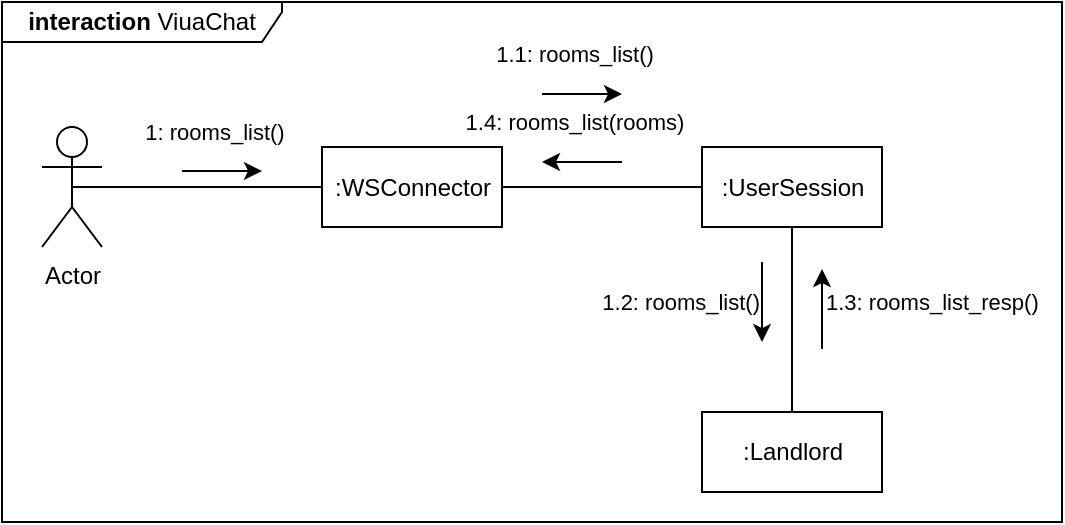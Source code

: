 <mxfile version="10.7.3" type="device"><diagram id="Wkhli7mdMvM-1nhsCTk6" name="Strona-1"><mxGraphModel dx="824" dy="506" grid="1" gridSize="10" guides="1" tooltips="1" connect="1" arrows="1" fold="1" page="1" pageScale="1" pageWidth="1169" pageHeight="827" math="0" shadow="0"><root><mxCell id="0"/><mxCell id="1" parent="0"/><mxCell id="NSKZPMw4K6X-s1GLjn5d-2" value="&lt;b&gt;interaction &lt;/b&gt;ViuaChat" style="shape=umlFrame;whiteSpace=wrap;html=1;width=140;height=20;" parent="1" vertex="1"><mxGeometry x="60" y="280" width="530" height="260" as="geometry"/></mxCell><mxCell id="NSKZPMw4K6X-s1GLjn5d-4" value="Actor" style="shape=umlActor;verticalLabelPosition=bottom;labelBackgroundColor=#ffffff;verticalAlign=top;html=1;" parent="1" vertex="1"><mxGeometry x="80" y="342.5" width="30" height="60" as="geometry"/></mxCell><mxCell id="NSKZPMw4K6X-s1GLjn5d-6" value=":WSConnector" style="html=1;" parent="1" vertex="1"><mxGeometry x="220" y="352.5" width="90" height="40" as="geometry"/></mxCell><mxCell id="NSKZPMw4K6X-s1GLjn5d-9" value=":Landlord" style="html=1;" parent="1" vertex="1"><mxGeometry x="410" y="485" width="90" height="40" as="geometry"/></mxCell><mxCell id="NSKZPMw4K6X-s1GLjn5d-12" value="" style="endArrow=none;html=1;exitX=0.5;exitY=0.5;exitDx=0;exitDy=0;exitPerimeter=0;" parent="1" source="NSKZPMw4K6X-s1GLjn5d-4" target="NSKZPMw4K6X-s1GLjn5d-6" edge="1"><mxGeometry relative="1" as="geometry"><mxPoint x="260" y="512.5" as="sourcePoint"/><mxPoint x="420" y="512.5" as="targetPoint"/></mxGeometry></mxCell><mxCell id="NSKZPMw4K6X-s1GLjn5d-13" value="" style="resizable=0;html=1;align=left;verticalAlign=bottom;labelBackgroundColor=#ffffff;fontSize=10;" parent="NSKZPMw4K6X-s1GLjn5d-12" connectable="0" vertex="1"><mxGeometry x="-1" relative="1" as="geometry"/></mxCell><mxCell id="NSKZPMw4K6X-s1GLjn5d-14" value="" style="resizable=0;html=1;align=right;verticalAlign=bottom;labelBackgroundColor=#ffffff;fontSize=10;" parent="NSKZPMw4K6X-s1GLjn5d-12" connectable="0" vertex="1"><mxGeometry x="1" relative="1" as="geometry"/></mxCell><mxCell id="NSKZPMw4K6X-s1GLjn5d-23" value="" style="endArrow=none;html=1;" parent="1" source="NSKZPMw4K6X-s1GLjn5d-6" target="NSKZPMw4K6X-s1GLjn5d-7" edge="1"><mxGeometry width="50" height="50" relative="1" as="geometry"><mxPoint x="504.5" y="622.5" as="sourcePoint"/><mxPoint x="554.5" y="572.5" as="targetPoint"/></mxGeometry></mxCell><mxCell id="NSKZPMw4K6X-s1GLjn5d-25" value="" style="endArrow=none;html=1;" parent="1" source="NSKZPMw4K6X-s1GLjn5d-7" target="NSKZPMw4K6X-s1GLjn5d-9" edge="1"><mxGeometry width="50" height="50" relative="1" as="geometry"><mxPoint x="624" y="602.5" as="sourcePoint"/><mxPoint x="674" y="552.5" as="targetPoint"/></mxGeometry></mxCell><mxCell id="NSKZPMw4K6X-s1GLjn5d-42" value="1: rooms_list()" style="endArrow=classic;html=1;align=center;" parent="1" edge="1"><mxGeometry x="-0.2" y="20" width="50" height="50" relative="1" as="geometry"><mxPoint x="150" y="364.5" as="sourcePoint"/><mxPoint x="190" y="364.5" as="targetPoint"/><mxPoint as="offset"/></mxGeometry></mxCell><mxCell id="NSKZPMw4K6X-s1GLjn5d-7" value=":UserSession" style="html=1;" parent="1" vertex="1"><mxGeometry x="410" y="352.5" width="90" height="40" as="geometry"/></mxCell><mxCell id="W6vaAeojfVSJkz0OHhN_-1" value="1.1: rooms_list()" style="endArrow=classic;html=1;align=center;" parent="1" edge="1"><mxGeometry x="-0.2" y="20" width="50" height="50" relative="1" as="geometry"><mxPoint x="330" y="326" as="sourcePoint"/><mxPoint x="370" y="326" as="targetPoint"/><mxPoint as="offset"/></mxGeometry></mxCell><mxCell id="W6vaAeojfVSJkz0OHhN_-2" value="1.4: rooms_list(rooms)" style="endArrow=none;html=1;align=center;endFill=0;startArrow=classic;startFill=1;" parent="1" edge="1"><mxGeometry x="-0.2" y="20" width="50" height="50" relative="1" as="geometry"><mxPoint x="330" y="360" as="sourcePoint"/><mxPoint x="370" y="360" as="targetPoint"/><mxPoint as="offset"/></mxGeometry></mxCell><mxCell id="W6vaAeojfVSJkz0OHhN_-3" value="1.2: rooms_list()" style="endArrow=classic;html=1;align=right;" parent="1" edge="1"><mxGeometry width="50" height="50" relative="1" as="geometry"><mxPoint x="440" y="410" as="sourcePoint"/><mxPoint x="440" y="450" as="targetPoint"/><mxPoint as="offset"/></mxGeometry></mxCell><mxCell id="W6vaAeojfVSJkz0OHhN_-4" value="1.3: rooms_list_resp()" style="endArrow=none;html=1;align=left;endFill=0;startArrow=classic;startFill=1;" parent="1" edge="1"><mxGeometry x="-0.175" width="50" height="50" relative="1" as="geometry"><mxPoint x="470" y="413.5" as="sourcePoint"/><mxPoint x="470" y="453.5" as="targetPoint"/><mxPoint as="offset"/></mxGeometry></mxCell></root></mxGraphModel></diagram><diagram name="Copy of Copy of Strona-1" id="J42woXN-e-28mpWrvy9F"><mxGraphModel dx="824" dy="506" grid="1" gridSize="10" guides="1" tooltips="1" connect="1" arrows="1" fold="1" page="1" pageScale="1" pageWidth="1169" pageHeight="827" math="0" shadow="0"><root><mxCell id="nwUe4cKhlmXpI-poatdo-0"/><mxCell id="nwUe4cKhlmXpI-poatdo-1" parent="nwUe4cKhlmXpI-poatdo-0"/><mxCell id="nwUe4cKhlmXpI-poatdo-2" value="&lt;b&gt;interaction &lt;/b&gt;ViuaChat" style="shape=umlFrame;whiteSpace=wrap;html=1;width=140;height=20;" parent="nwUe4cKhlmXpI-poatdo-1" vertex="1"><mxGeometry x="40" y="190" width="620" height="370" as="geometry"/></mxCell><mxCell id="nwUe4cKhlmXpI-poatdo-3" value="Actor" style="shape=umlActor;verticalLabelPosition=bottom;labelBackgroundColor=#ffffff;verticalAlign=top;html=1;" parent="nwUe4cKhlmXpI-poatdo-1" vertex="1"><mxGeometry x="65" y="342.5" width="30" height="60" as="geometry"/></mxCell><mxCell id="nwUe4cKhlmXpI-poatdo-4" value=":WSConnector" style="html=1;" parent="nwUe4cKhlmXpI-poatdo-1" vertex="1"><mxGeometry x="190" y="352.5" width="90" height="40" as="geometry"/></mxCell><mxCell id="nwUe4cKhlmXpI-poatdo-6" value=":Room" style="html=1;" parent="nwUe4cKhlmXpI-poatdo-1" vertex="1"><mxGeometry x="440" y="220" width="90" height="40" as="geometry"/></mxCell><mxCell id="nwUe4cKhlmXpI-poatdo-7" value=":Landlord" style="html=1;" parent="nwUe4cKhlmXpI-poatdo-1" vertex="1"><mxGeometry x="440" y="485" width="90" height="40" as="geometry"/></mxCell><mxCell id="nwUe4cKhlmXpI-poatdo-8" value="" style="endArrow=none;html=1;exitX=0.5;exitY=0.5;exitDx=0;exitDy=0;exitPerimeter=0;" parent="nwUe4cKhlmXpI-poatdo-1" source="nwUe4cKhlmXpI-poatdo-3" target="nwUe4cKhlmXpI-poatdo-4" edge="1"><mxGeometry relative="1" as="geometry"><mxPoint x="260" y="512.5" as="sourcePoint"/><mxPoint x="420" y="512.5" as="targetPoint"/></mxGeometry></mxCell><mxCell id="nwUe4cKhlmXpI-poatdo-9" value="" style="resizable=0;html=1;align=left;verticalAlign=bottom;labelBackgroundColor=#ffffff;fontSize=10;" parent="nwUe4cKhlmXpI-poatdo-8" connectable="0" vertex="1"><mxGeometry x="-1" relative="1" as="geometry"/></mxCell><mxCell id="nwUe4cKhlmXpI-poatdo-10" value="" style="resizable=0;html=1;align=right;verticalAlign=bottom;labelBackgroundColor=#ffffff;fontSize=10;" parent="nwUe4cKhlmXpI-poatdo-8" connectable="0" vertex="1"><mxGeometry x="1" relative="1" as="geometry"/></mxCell><mxCell id="nwUe4cKhlmXpI-poatdo-11" value="" style="endArrow=none;html=1;" parent="nwUe4cKhlmXpI-poatdo-1" source="nwUe4cKhlmXpI-poatdo-4" target="nwUe4cKhlmXpI-poatdo-15" edge="1"><mxGeometry width="50" height="50" relative="1" as="geometry"><mxPoint x="504.5" y="622.5" as="sourcePoint"/><mxPoint x="554.5" y="572.5" as="targetPoint"/></mxGeometry></mxCell><mxCell id="nwUe4cKhlmXpI-poatdo-12" value="" style="endArrow=none;html=1;" parent="nwUe4cKhlmXpI-poatdo-1" source="nwUe4cKhlmXpI-poatdo-15" target="nwUe4cKhlmXpI-poatdo-6" edge="1"><mxGeometry width="50" height="50" relative="1" as="geometry"><mxPoint x="534" y="642.5" as="sourcePoint"/><mxPoint x="584" y="592.5" as="targetPoint"/></mxGeometry></mxCell><mxCell id="nwUe4cKhlmXpI-poatdo-13" value="" style="endArrow=none;html=1;" parent="nwUe4cKhlmXpI-poatdo-1" source="nwUe4cKhlmXpI-poatdo-15" target="nwUe4cKhlmXpI-poatdo-7" edge="1"><mxGeometry width="50" height="50" relative="1" as="geometry"><mxPoint x="624" y="602.5" as="sourcePoint"/><mxPoint x="674" y="552.5" as="targetPoint"/></mxGeometry></mxCell><mxCell id="nwUe4cKhlmXpI-poatdo-14" value="1. room_bind()" style="endArrow=classic;html=1;align=center;" parent="nwUe4cKhlmXpI-poatdo-1" edge="1"><mxGeometry x="-0.2" y="20" width="50" height="50" relative="1" as="geometry"><mxPoint x="120" y="360" as="sourcePoint"/><mxPoint x="160" y="360" as="targetPoint"/><mxPoint as="offset"/></mxGeometry></mxCell><mxCell id="nwUe4cKhlmXpI-poatdo-15" value=":UserSession" style="html=1;" parent="nwUe4cKhlmXpI-poatdo-1" vertex="1"><mxGeometry x="440" y="352.5" width="90" height="40" as="geometry"/></mxCell><mxCell id="nwUe4cKhlmXpI-poatdo-18" value="" style="endArrow=classic;html=1;align=center;endFill=1;startArrow=none;startFill=0;" parent="nwUe4cKhlmXpI-poatdo-1" edge="1"><mxGeometry y="20" width="50" height="50" relative="1" as="geometry"><mxPoint x="340" y="360" as="sourcePoint"/><mxPoint x="380" y="360" as="targetPoint"/><mxPoint as="offset"/></mxGeometry></mxCell><mxCell id="nwUe4cKhlmXpI-poatdo-19" value="" style="endArrow=classic;html=1;align=right;" parent="nwUe4cKhlmXpI-poatdo-1" edge="1"><mxGeometry x="-0.375" width="50" height="50" relative="1" as="geometry"><mxPoint x="478" y="422.5" as="sourcePoint"/><mxPoint x="478" y="454.5" as="targetPoint"/><mxPoint as="offset"/></mxGeometry></mxCell><mxCell id="nwUe4cKhlmXpI-poatdo-20" value="" style="endArrow=none;html=1;align=left;endFill=0;startArrow=classic;startFill=1;" parent="nwUe4cKhlmXpI-poatdo-1" edge="1"><mxGeometry x="-0.175" width="50" height="50" relative="1" as="geometry"><mxPoint x="492" y="421.5" as="sourcePoint"/><mxPoint x="492" y="456" as="targetPoint"/><mxPoint as="offset"/></mxGeometry></mxCell><mxCell id="nwUe4cKhlmXpI-poatdo-21" value="" style="endArrow=none;html=1;align=left;endFill=0;startArrow=classic;startFill=1;" parent="nwUe4cKhlmXpI-poatdo-1" edge="1"><mxGeometry x="-0.467" y="8" width="50" height="50" relative="1" as="geometry"><mxPoint x="492" y="291" as="sourcePoint"/><mxPoint x="492" y="321" as="targetPoint"/><mxPoint as="offset"/></mxGeometry></mxCell><mxCell id="nwUe4cKhlmXpI-poatdo-23" value="" style="endArrow=none;html=1;align=center;endFill=0;startArrow=classic;startFill=1;" parent="nwUe4cKhlmXpI-poatdo-1" edge="1"><mxGeometry y="-10" width="50" height="50" relative="1" as="geometry"><mxPoint x="340" y="382" as="sourcePoint"/><mxPoint x="380" y="382" as="targetPoint"/><mxPoint as="offset"/></mxGeometry></mxCell><mxCell id="nwUe4cKhlmXpI-poatdo-28" value="" style="endArrow=classic;html=1;align=right;endFill=1;startArrow=none;startFill=0;verticalAlign=middle;" parent="nwUe4cKhlmXpI-poatdo-1" edge="1"><mxGeometry x="-0.333" y="-8" width="50" height="50" relative="1" as="geometry"><mxPoint x="478" y="291" as="sourcePoint"/><mxPoint x="478" y="321" as="targetPoint"/><mxPoint as="offset"/></mxGeometry></mxCell><mxCell id="nwUe4cKhlmXpI-poatdo-30" value="&lt;span&gt;1.5: subscribe_resp(result)&lt;/span&gt;" style="text;html=1;strokeColor=none;fillColor=none;align=right;verticalAlign=middle;whiteSpace=wrap;rounded=0;fontSize=11;" parent="nwUe4cKhlmXpI-poatdo-1" vertex="1"><mxGeometry x="320" y="295.5" width="150" height="20" as="geometry"/></mxCell><mxCell id="nwUe4cKhlmXpI-poatdo-31" value="&lt;div style=&quot;text-align: left&quot;&gt;&lt;span&gt;1.4: subscribe(username)&lt;/span&gt;&lt;/div&gt;" style="text;html=1;strokeColor=none;fillColor=none;align=left;verticalAlign=middle;whiteSpace=wrap;rounded=0;fontSize=11;" parent="nwUe4cKhlmXpI-poatdo-1" vertex="1"><mxGeometry x="500" y="295.5" width="150" height="20" as="geometry"/></mxCell><mxCell id="nwUe4cKhlmXpI-poatdo-32" value="&lt;span&gt;1.6: room_bind_resp(result)&lt;/span&gt;&lt;br&gt;" style="text;html=1;strokeColor=none;fillColor=none;align=center;verticalAlign=middle;whiteSpace=wrap;rounded=0;fontSize=11;" parent="nwUe4cKhlmXpI-poatdo-1" vertex="1"><mxGeometry x="287.5" y="387.5" width="145" height="20" as="geometry"/></mxCell><mxCell id="nwUe4cKhlmXpI-poatdo-33" value="&lt;div style=&quot;text-align: center&quot;&gt;&lt;span&gt;1.1: room_bind()&lt;/span&gt;&lt;/div&gt;" style="text;html=1;strokeColor=none;fillColor=none;align=center;verticalAlign=middle;whiteSpace=wrap;rounded=0;fontSize=11;" parent="nwUe4cKhlmXpI-poatdo-1" vertex="1"><mxGeometry x="307.5" y="332" width="105" height="20" as="geometry"/></mxCell><mxCell id="nwUe4cKhlmXpI-poatdo-36" value="&lt;span&gt;1.2: get_room(name)&lt;/span&gt;&lt;br&gt;" style="text;html=1;strokeColor=none;fillColor=none;align=right;verticalAlign=middle;whiteSpace=wrap;rounded=0;fontSize=11;" parent="nwUe4cKhlmXpI-poatdo-1" vertex="1"><mxGeometry x="325" y="429" width="145" height="20" as="geometry"/></mxCell><mxCell id="nwUe4cKhlmXpI-poatdo-37" value="&lt;span&gt;1.6: room_bind_resp(result)&lt;/span&gt;&lt;br&gt;" style="text;html=1;strokeColor=none;fillColor=none;align=left;verticalAlign=middle;whiteSpace=wrap;rounded=0;fontSize=11;" parent="nwUe4cKhlmXpI-poatdo-1" vertex="1"><mxGeometry x="500" y="429" width="145" height="20" as="geometry"/></mxCell></root></mxGraphModel></diagram><diagram name="Copy of Strona-1" id="P1oiLZr-Lpcql2kH-8qo"><mxGraphModel dx="824" dy="506" grid="1" gridSize="10" guides="1" tooltips="1" connect="1" arrows="1" fold="1" page="1" pageScale="1" pageWidth="1169" pageHeight="827" math="0" shadow="0"><root><mxCell id="BWniGhqMWTYFghgrLDxT-0"/><mxCell id="BWniGhqMWTYFghgrLDxT-1" parent="BWniGhqMWTYFghgrLDxT-0"/><mxCell id="BWniGhqMWTYFghgrLDxT-2" value="&lt;b&gt;interaction &lt;/b&gt;ViuaChat" style="shape=umlFrame;whiteSpace=wrap;html=1;width=140;height=20;" parent="BWniGhqMWTYFghgrLDxT-1" vertex="1"><mxGeometry x="40" y="160" width="580" height="280" as="geometry"/></mxCell><mxCell id="BWniGhqMWTYFghgrLDxT-3" value="Actor" style="shape=umlActor;verticalLabelPosition=bottom;labelBackgroundColor=#ffffff;verticalAlign=top;html=1;" parent="BWniGhqMWTYFghgrLDxT-1" vertex="1"><mxGeometry x="65" y="342.5" width="30" height="60" as="geometry"/></mxCell><mxCell id="BWniGhqMWTYFghgrLDxT-4" value=":WSConnector" style="html=1;" parent="BWniGhqMWTYFghgrLDxT-1" vertex="1"><mxGeometry x="190" y="352.5" width="90" height="40" as="geometry"/></mxCell><mxCell id="BWniGhqMWTYFghgrLDxT-5" style="edgeStyle=none;rounded=0;orthogonalLoop=1;jettySize=auto;html=1;endArrow=none;endFill=0;" parent="BWniGhqMWTYFghgrLDxT-1" source="BWniGhqMWTYFghgrLDxT-6" target="BWniGhqMWTYFghgrLDxT-16" edge="1"><mxGeometry relative="1" as="geometry"/></mxCell><mxCell id="BWniGhqMWTYFghgrLDxT-6" value=":Room" style="html=1;" parent="BWniGhqMWTYFghgrLDxT-1" vertex="1"><mxGeometry x="470" y="200" width="90" height="40" as="geometry"/></mxCell><mxCell id="BWniGhqMWTYFghgrLDxT-8" value="" style="endArrow=none;html=1;exitX=0.5;exitY=0.5;exitDx=0;exitDy=0;exitPerimeter=0;" parent="BWniGhqMWTYFghgrLDxT-1" source="BWniGhqMWTYFghgrLDxT-3" target="BWniGhqMWTYFghgrLDxT-4" edge="1"><mxGeometry relative="1" as="geometry"><mxPoint x="260" y="512.5" as="sourcePoint"/><mxPoint x="420" y="512.5" as="targetPoint"/></mxGeometry></mxCell><mxCell id="BWniGhqMWTYFghgrLDxT-9" value="" style="resizable=0;html=1;align=left;verticalAlign=bottom;labelBackgroundColor=#ffffff;fontSize=10;" parent="BWniGhqMWTYFghgrLDxT-8" connectable="0" vertex="1"><mxGeometry x="-1" relative="1" as="geometry"/></mxCell><mxCell id="BWniGhqMWTYFghgrLDxT-10" value="" style="resizable=0;html=1;align=right;verticalAlign=bottom;labelBackgroundColor=#ffffff;fontSize=10;" parent="BWniGhqMWTYFghgrLDxT-8" connectable="0" vertex="1"><mxGeometry x="1" relative="1" as="geometry"/></mxCell><mxCell id="BWniGhqMWTYFghgrLDxT-11" value="" style="endArrow=none;html=1;" parent="BWniGhqMWTYFghgrLDxT-1" source="BWniGhqMWTYFghgrLDxT-4" target="BWniGhqMWTYFghgrLDxT-15" edge="1"><mxGeometry width="50" height="50" relative="1" as="geometry"><mxPoint x="504.5" y="622.5" as="sourcePoint"/><mxPoint x="554.5" y="572.5" as="targetPoint"/></mxGeometry></mxCell><mxCell id="BWniGhqMWTYFghgrLDxT-12" value="" style="endArrow=none;html=1;" parent="BWniGhqMWTYFghgrLDxT-1" source="BWniGhqMWTYFghgrLDxT-15" target="BWniGhqMWTYFghgrLDxT-6" edge="1"><mxGeometry width="50" height="50" relative="1" as="geometry"><mxPoint x="534" y="642.5" as="sourcePoint"/><mxPoint x="584" y="592.5" as="targetPoint"/></mxGeometry></mxCell><mxCell id="BWniGhqMWTYFghgrLDxT-14" value="1: room_msgs()" style="endArrow=classic;html=1;align=center;" parent="BWniGhqMWTYFghgrLDxT-1" edge="1"><mxGeometry x="-0.2" y="20" width="50" height="50" relative="1" as="geometry"><mxPoint x="120" y="360" as="sourcePoint"/><mxPoint x="160" y="360" as="targetPoint"/><mxPoint as="offset"/></mxGeometry></mxCell><mxCell id="BWniGhqMWTYFghgrLDxT-15" value=":UserSession" style="html=1;" parent="BWniGhqMWTYFghgrLDxT-1" vertex="1"><mxGeometry x="470" y="352.5" width="90" height="40" as="geometry"/></mxCell><mxCell id="BWniGhqMWTYFghgrLDxT-16" value=":MessageBuffer" style="html=1;" parent="BWniGhqMWTYFghgrLDxT-1" vertex="1"><mxGeometry x="190" y="200" width="90" height="40" as="geometry"/></mxCell><mxCell id="BWniGhqMWTYFghgrLDxT-18" value="" style="endArrow=none;html=1;align=center;endFill=0;startArrow=classic;startFill=1;" parent="BWniGhqMWTYFghgrLDxT-1" edge="1"><mxGeometry y="20" width="50" height="50" relative="1" as="geometry"><mxPoint x="355" y="363.5" as="sourcePoint"/><mxPoint x="395" y="363.5" as="targetPoint"/><mxPoint as="offset"/></mxGeometry></mxCell><mxCell id="BWniGhqMWTYFghgrLDxT-23" value="" style="endArrow=classic;html=1;align=left;endFill=1;startArrow=none;startFill=0;" parent="BWniGhqMWTYFghgrLDxT-1" edge="1"><mxGeometry x="-0.175" width="50" height="50" relative="1" as="geometry"><mxPoint x="522" y="270" as="sourcePoint"/><mxPoint x="522" y="300" as="targetPoint"/><mxPoint as="offset"/></mxGeometry></mxCell><mxCell id="BWniGhqMWTYFghgrLDxT-25" value="" style="endArrow=classic;html=1;align=center;" parent="BWniGhqMWTYFghgrLDxT-1" edge="1"><mxGeometry y="-10" width="50" height="50" relative="1" as="geometry"><mxPoint x="355" y="380" as="sourcePoint"/><mxPoint x="395" y="380" as="targetPoint"/><mxPoint as="offset"/></mxGeometry></mxCell><mxCell id="BWniGhqMWTYFghgrLDxT-27" value="" style="endArrow=classic;html=1;align=center;" parent="BWniGhqMWTYFghgrLDxT-1" edge="1"><mxGeometry x="-0.2" y="20" width="50" height="50" relative="1" as="geometry"><mxPoint x="360" y="210" as="sourcePoint"/><mxPoint x="400" y="210" as="targetPoint"/><mxPoint as="offset"/></mxGeometry></mxCell><mxCell id="BWniGhqMWTYFghgrLDxT-28" value="" style="endArrow=none;html=1;align=center;startArrow=classic;startFill=1;endFill=0;" parent="BWniGhqMWTYFghgrLDxT-1" edge="1"><mxGeometry y="-10" width="50" height="50" relative="1" as="geometry"><mxPoint x="355" y="230" as="sourcePoint"/><mxPoint x="395" y="230" as="targetPoint"/><mxPoint as="offset"/></mxGeometry></mxCell><mxCell id="BWniGhqMWTYFghgrLDxT-34" value="" style="endArrow=none;html=1;align=right;endFill=0;startArrow=classic;startFill=1;" parent="BWniGhqMWTYFghgrLDxT-1" edge="1"><mxGeometry x="-0.333" y="-8" width="50" height="50" relative="1" as="geometry"><mxPoint x="508" y="270" as="sourcePoint"/><mxPoint x="508" y="300" as="targetPoint"/><mxPoint as="offset"/></mxGeometry></mxCell><mxCell id="ZxSGc954CsrFcDryr0MT-0" value="&lt;span&gt;1.1: room_msgs()&lt;/span&gt;" style="text;html=1;strokeColor=none;fillColor=none;align=center;verticalAlign=middle;whiteSpace=wrap;rounded=0;fontSize=11;" parent="BWniGhqMWTYFghgrLDxT-1" vertex="1"><mxGeometry x="315" y="385.5" width="120" height="20" as="geometry"/></mxCell><mxCell id="ZxSGc954CsrFcDryr0MT-1" value="&lt;span&gt;1.6: room_msgs_resp(result, msgs)&lt;/span&gt;&lt;br&gt;" style="text;html=1;strokeColor=none;fillColor=none;align=center;verticalAlign=middle;whiteSpace=wrap;rounded=0;fontSize=11;" parent="BWniGhqMWTYFghgrLDxT-1" vertex="1"><mxGeometry x="285" y="337.5" width="180" height="20" as="geometry"/></mxCell><mxCell id="ZxSGc954CsrFcDryr0MT-2" value="&lt;span&gt;1.2: msgs()&lt;/span&gt;&lt;br&gt;" style="text;html=1;strokeColor=none;fillColor=none;align=right;verticalAlign=middle;whiteSpace=wrap;rounded=0;fontSize=11;" parent="BWniGhqMWTYFghgrLDxT-1" vertex="1"><mxGeometry x="383" y="273.429" width="120" height="20" as="geometry"/></mxCell><mxCell id="ZxSGc954CsrFcDryr0MT-3" value="&lt;span&gt;1.5: msgs_resp&lt;/span&gt;&lt;br&gt;&lt;span&gt;(result, msgs)&lt;/span&gt;&lt;br&gt;" style="text;html=1;strokeColor=none;fillColor=none;align=left;verticalAlign=middle;whiteSpace=wrap;rounded=0;fontSize=11;" parent="BWniGhqMWTYFghgrLDxT-1" vertex="1"><mxGeometry x="530" y="274" width="80" height="20" as="geometry"/></mxCell><mxCell id="ZxSGc954CsrFcDryr0MT-4" value="&lt;span&gt;1.4: get_msgs_resp(result,msgs)&lt;/span&gt;&lt;br&gt;" style="text;html=1;strokeColor=none;fillColor=none;align=center;verticalAlign=middle;whiteSpace=wrap;rounded=0;fontSize=11;" parent="BWniGhqMWTYFghgrLDxT-1" vertex="1"><mxGeometry x="287.5" y="183" width="175" height="20" as="geometry"/></mxCell><mxCell id="ZxSGc954CsrFcDryr0MT-5" value="&lt;span&gt;1.3: get_msgs()&lt;/span&gt;&lt;br&gt;" style="text;html=1;strokeColor=none;fillColor=none;align=center;verticalAlign=middle;whiteSpace=wrap;rounded=0;fontSize=11;" parent="BWniGhqMWTYFghgrLDxT-1" vertex="1"><mxGeometry x="332.5" y="235.5" width="85" height="20" as="geometry"/></mxCell></root></mxGraphModel></diagram><diagram name="Kopia Copy of Copy of Strona-1" id="nF2-tvlBIrmnH60Ev0Qv"><mxGraphModel dx="824" dy="506" grid="1" gridSize="10" guides="1" tooltips="1" connect="1" arrows="1" fold="1" page="1" pageScale="1" pageWidth="1169" pageHeight="827" math="0" shadow="0"><root><mxCell id="LM0tudvC1wdppcXUfj-s-0"/><mxCell id="LM0tudvC1wdppcXUfj-s-1" parent="LM0tudvC1wdppcXUfj-s-0"/><mxCell id="LM0tudvC1wdppcXUfj-s-2" value="&lt;b&gt;interaction &lt;/b&gt;ViuaChat" style="shape=umlFrame;whiteSpace=wrap;html=1;width=140;height=20;" parent="LM0tudvC1wdppcXUfj-s-1" vertex="1"><mxGeometry x="33" y="180" width="727" height="390" as="geometry"/></mxCell><mxCell id="LM0tudvC1wdppcXUfj-s-3" value="Actor[2][" style="shape=umlActor;verticalLabelPosition=bottom;labelBackgroundColor=#ffffff;verticalAlign=top;html=1;" parent="LM0tudvC1wdppcXUfj-s-1" vertex="1"><mxGeometry x="50" y="342.5" width="30" height="60" as="geometry"/></mxCell><mxCell id="LM0tudvC1wdppcXUfj-s-4" value=":WSConnector [2]" style="html=1;" parent="LM0tudvC1wdppcXUfj-s-1" vertex="1"><mxGeometry x="190" y="353" width="100" height="40" as="geometry"/></mxCell><mxCell id="LM0tudvC1wdppcXUfj-s-48" style="edgeStyle=none;rounded=0;orthogonalLoop=1;jettySize=auto;html=1;exitX=0.5;exitY=1;exitDx=0;exitDy=0;startArrow=none;startFill=0;endArrow=none;endFill=0;fontSize=11;align=right;" parent="LM0tudvC1wdppcXUfj-s-1" source="LM0tudvC1wdppcXUfj-s-5" target="LM0tudvC1wdppcXUfj-s-47" edge="1"><mxGeometry relative="1" as="geometry"/></mxCell><mxCell id="LM0tudvC1wdppcXUfj-s-5" value=":Room" style="html=1;" parent="LM0tudvC1wdppcXUfj-s-1" vertex="1"><mxGeometry x="600" y="352.5" width="90" height="40" as="geometry"/></mxCell><mxCell id="LM0tudvC1wdppcXUfj-s-7" value="" style="endArrow=none;html=1;exitX=0.5;exitY=0.5;exitDx=0;exitDy=0;exitPerimeter=0;" parent="LM0tudvC1wdppcXUfj-s-1" source="LM0tudvC1wdppcXUfj-s-3" target="LM0tudvC1wdppcXUfj-s-4" edge="1"><mxGeometry relative="1" as="geometry"><mxPoint x="260" y="512.5" as="sourcePoint"/><mxPoint x="420" y="512.5" as="targetPoint"/></mxGeometry></mxCell><mxCell id="LM0tudvC1wdppcXUfj-s-8" value="" style="resizable=0;html=1;align=left;verticalAlign=bottom;labelBackgroundColor=#ffffff;fontSize=10;" parent="LM0tudvC1wdppcXUfj-s-7" connectable="0" vertex="1"><mxGeometry x="-1" relative="1" as="geometry"/></mxCell><mxCell id="LM0tudvC1wdppcXUfj-s-9" value="" style="resizable=0;html=1;align=right;verticalAlign=bottom;labelBackgroundColor=#ffffff;fontSize=10;" parent="LM0tudvC1wdppcXUfj-s-7" connectable="0" vertex="1"><mxGeometry x="1" relative="1" as="geometry"/></mxCell><mxCell id="LM0tudvC1wdppcXUfj-s-10" value="" style="endArrow=none;html=1;" parent="LM0tudvC1wdppcXUfj-s-1" source="LM0tudvC1wdppcXUfj-s-4" target="LM0tudvC1wdppcXUfj-s-14" edge="1"><mxGeometry width="50" height="50" relative="1" as="geometry"><mxPoint x="504.5" y="622.5" as="sourcePoint"/><mxPoint x="554.5" y="572.5" as="targetPoint"/></mxGeometry></mxCell><mxCell id="LM0tudvC1wdppcXUfj-s-11" value="" style="endArrow=none;html=1;" parent="LM0tudvC1wdppcXUfj-s-1" source="LM0tudvC1wdppcXUfj-s-14" target="LM0tudvC1wdppcXUfj-s-5" edge="1"><mxGeometry width="50" height="50" relative="1" as="geometry"><mxPoint x="534" y="642.5" as="sourcePoint"/><mxPoint x="584" y="592.5" as="targetPoint"/></mxGeometry></mxCell><mxCell id="LM0tudvC1wdppcXUfj-s-13" value="1. msg(room, &lt;br&gt;content)" style="endArrow=classic;html=1;align=center;" parent="LM0tudvC1wdppcXUfj-s-1" edge="1"><mxGeometry x="-0.2" y="20" width="50" height="50" relative="1" as="geometry"><mxPoint x="122.5" y="240" as="sourcePoint"/><mxPoint x="162.5" y="240" as="targetPoint"/><mxPoint as="offset"/></mxGeometry></mxCell><mxCell id="LM0tudvC1wdppcXUfj-s-14" value=":UserSession [2]" style="html=1;" parent="LM0tudvC1wdppcXUfj-s-1" vertex="1"><mxGeometry x="363.5" y="353" width="93" height="40" as="geometry"/></mxCell><mxCell id="LM0tudvC1wdppcXUfj-s-15" value="" style="endArrow=classic;html=1;align=center;endFill=1;startArrow=none;startFill=0;" parent="LM0tudvC1wdppcXUfj-s-1" edge="1"><mxGeometry y="20" width="50" height="50" relative="1" as="geometry"><mxPoint x="345.5" y="240" as="sourcePoint"/><mxPoint x="385.5" y="240" as="targetPoint"/><mxPoint as="offset"/></mxGeometry></mxCell><mxCell id="LM0tudvC1wdppcXUfj-s-18" value="" style="endArrow=classic;html=1;align=left;endFill=1;startArrow=none;startFill=0;" parent="LM0tudvC1wdppcXUfj-s-1" edge="1"><mxGeometry x="-0.467" y="8" width="50" height="50" relative="1" as="geometry"><mxPoint x="560" y="270" as="sourcePoint"/><mxPoint x="582" y="310" as="targetPoint"/><mxPoint as="offset"/></mxGeometry></mxCell><mxCell id="LM0tudvC1wdppcXUfj-s-19" value="" style="endArrow=none;html=1;align=center;endFill=0;startArrow=classic;startFill=1;" parent="LM0tudvC1wdppcXUfj-s-1" edge="1"><mxGeometry y="-10" width="50" height="50" relative="1" as="geometry"><mxPoint x="307" y="360" as="sourcePoint"/><mxPoint x="347" y="360" as="targetPoint"/><mxPoint as="offset"/></mxGeometry></mxCell><mxCell id="LM0tudvC1wdppcXUfj-s-23" value="&lt;span&gt;3.1: msg(room, content, username, timestamp)&lt;/span&gt;&lt;br&gt;" style="text;html=1;strokeColor=none;fillColor=none;align=center;verticalAlign=middle;whiteSpace=wrap;rounded=0;fontSize=11;" parent="LM0tudvC1wdppcXUfj-s-1" vertex="1"><mxGeometry x="273.5" y="325" width="123" height="23" as="geometry"/></mxCell><mxCell id="LM0tudvC1wdppcXUfj-s-24" value="&lt;div style=&quot;text-align: center&quot;&gt;&lt;span&gt;1.1: msg(room,&lt;/span&gt;&lt;/div&gt;&lt;div style=&quot;text-align: center&quot;&gt;&lt;span&gt;content)&lt;/span&gt;&lt;/div&gt;" style="text;html=1;strokeColor=none;fillColor=none;align=center;verticalAlign=middle;whiteSpace=wrap;rounded=0;fontSize=11;" parent="LM0tudvC1wdppcXUfj-s-1" vertex="1"><mxGeometry x="317.5" y="210" width="90" height="20" as="geometry"/></mxCell><mxCell id="LM0tudvC1wdppcXUfj-s-41" style="edgeStyle=none;rounded=0;orthogonalLoop=1;jettySize=auto;html=1;exitX=1;exitY=0.5;exitDx=0;exitDy=0;entryX=0;entryY=0.5;entryDx=0;entryDy=0;startArrow=none;startFill=0;endArrow=none;endFill=0;fontSize=11;align=right;" parent="LM0tudvC1wdppcXUfj-s-1" source="LM0tudvC1wdppcXUfj-s-29" target="LM0tudvC1wdppcXUfj-s-5" edge="1"><mxGeometry relative="1" as="geometry"/></mxCell><mxCell id="LM0tudvC1wdppcXUfj-s-29" value=":UserSession [3]" style="html=1;" parent="LM0tudvC1wdppcXUfj-s-1" vertex="1"><mxGeometry x="435" y="480" width="100" height="40" as="geometry"/></mxCell><mxCell id="LM0tudvC1wdppcXUfj-s-37" style="edgeStyle=orthogonalEdgeStyle;rounded=0;orthogonalLoop=1;jettySize=auto;html=1;exitX=0;exitY=0.5;exitDx=0;exitDy=0;startArrow=none;startFill=0;endArrow=none;endFill=0;fontSize=11;align=right;" parent="LM0tudvC1wdppcXUfj-s-1" source="LM0tudvC1wdppcXUfj-s-30" target="LM0tudvC1wdppcXUfj-s-32" edge="1"><mxGeometry relative="1" as="geometry"/></mxCell><mxCell id="LM0tudvC1wdppcXUfj-s-38" style="rounded=0;orthogonalLoop=1;jettySize=auto;html=1;exitX=1;exitY=0.5;exitDx=0;exitDy=0;entryX=0;entryY=0.5;entryDx=0;entryDy=0;startArrow=none;startFill=0;endArrow=none;endFill=0;fontSize=11;align=right;" parent="LM0tudvC1wdppcXUfj-s-1" source="LM0tudvC1wdppcXUfj-s-30" target="LM0tudvC1wdppcXUfj-s-5" edge="1"><mxGeometry relative="1" as="geometry"/></mxCell><mxCell id="LM0tudvC1wdppcXUfj-s-30" value=":UserSession [1]" style="html=1;" parent="LM0tudvC1wdppcXUfj-s-1" vertex="1"><mxGeometry x="435" y="230" width="100" height="40" as="geometry"/></mxCell><mxCell id="LM0tudvC1wdppcXUfj-s-31" value="Actor[1]" style="shape=umlActor;verticalLabelPosition=bottom;labelBackgroundColor=#ffffff;verticalAlign=top;html=1;" parent="LM0tudvC1wdppcXUfj-s-1" vertex="1"><mxGeometry x="65" y="220" width="30" height="60" as="geometry"/></mxCell><mxCell id="LM0tudvC1wdppcXUfj-s-36" style="edgeStyle=orthogonalEdgeStyle;rounded=0;orthogonalLoop=1;jettySize=auto;html=1;exitX=0;exitY=0.5;exitDx=0;exitDy=0;entryX=0.5;entryY=0.5;entryDx=0;entryDy=0;entryPerimeter=0;startArrow=none;startFill=0;endArrow=none;endFill=0;fontSize=11;align=right;" parent="LM0tudvC1wdppcXUfj-s-1" source="LM0tudvC1wdppcXUfj-s-32" target="LM0tudvC1wdppcXUfj-s-31" edge="1"><mxGeometry relative="1" as="geometry"/></mxCell><mxCell id="LM0tudvC1wdppcXUfj-s-32" value=":WSConnector [1]" style="html=1;" parent="LM0tudvC1wdppcXUfj-s-1" vertex="1"><mxGeometry x="190" y="230" width="100" height="40" as="geometry"/></mxCell><mxCell id="LM0tudvC1wdppcXUfj-s-40" style="edgeStyle=none;rounded=0;orthogonalLoop=1;jettySize=auto;html=1;exitX=1;exitY=0.5;exitDx=0;exitDy=0;entryX=0;entryY=0.5;entryDx=0;entryDy=0;startArrow=none;startFill=0;endArrow=none;endFill=0;fontSize=11;align=right;" parent="LM0tudvC1wdppcXUfj-s-1" source="LM0tudvC1wdppcXUfj-s-33" target="LM0tudvC1wdppcXUfj-s-29" edge="1"><mxGeometry relative="1" as="geometry"/></mxCell><mxCell id="LM0tudvC1wdppcXUfj-s-33" value=":WSConnector [3]" style="html=1;" parent="LM0tudvC1wdppcXUfj-s-1" vertex="1"><mxGeometry x="190" y="480" width="100" height="40" as="geometry"/></mxCell><mxCell id="LM0tudvC1wdppcXUfj-s-39" style="edgeStyle=none;rounded=0;orthogonalLoop=1;jettySize=auto;html=1;exitX=0.5;exitY=0.5;exitDx=0;exitDy=0;exitPerimeter=0;entryX=0;entryY=0.5;entryDx=0;entryDy=0;startArrow=none;startFill=0;endArrow=none;endFill=0;fontSize=11;align=right;" parent="LM0tudvC1wdppcXUfj-s-1" source="LM0tudvC1wdppcXUfj-s-35" target="LM0tudvC1wdppcXUfj-s-33" edge="1"><mxGeometry relative="1" as="geometry"/></mxCell><mxCell id="LM0tudvC1wdppcXUfj-s-35" value="Actor[3]" style="shape=umlActor;verticalLabelPosition=bottom;labelBackgroundColor=#ffffff;verticalAlign=top;html=1;" parent="LM0tudvC1wdppcXUfj-s-1" vertex="1"><mxGeometry x="50" y="469" width="30" height="60" as="geometry"/></mxCell><mxCell id="LM0tudvC1wdppcXUfj-s-42" value="" style="endArrow=none;html=1;align=left;endFill=0;startArrow=classic;startFill=1;" parent="LM0tudvC1wdppcXUfj-s-1" edge="1"><mxGeometry x="-0.467" y="8" width="50" height="50" relative="1" as="geometry"><mxPoint x="540" y="280" as="sourcePoint"/><mxPoint x="562" y="320" as="targetPoint"/><mxPoint as="offset"/></mxGeometry></mxCell><mxCell id="LM0tudvC1wdppcXUfj-s-43" value="" style="endArrow=none;html=1;align=center;endFill=0;startArrow=classic;startFill=1;" parent="LM0tudvC1wdppcXUfj-s-1" edge="1"><mxGeometry y="-10" width="50" height="50" relative="1" as="geometry"><mxPoint x="521.5" y="360" as="sourcePoint"/><mxPoint x="561.5" y="360" as="targetPoint"/><mxPoint as="offset"/></mxGeometry></mxCell><mxCell id="LM0tudvC1wdppcXUfj-s-44" value="" style="endArrow=none;html=1;align=left;endFill=0;startArrow=classic;startFill=1;" parent="LM0tudvC1wdppcXUfj-s-1" edge="1"><mxGeometry x="-0.467" y="8" width="50" height="50" relative="1" as="geometry"><mxPoint x="550" y="449.5" as="sourcePoint"/><mxPoint x="570" y="408.5" as="targetPoint"/><mxPoint as="offset"/></mxGeometry></mxCell><mxCell id="LM0tudvC1wdppcXUfj-s-45" value="" style="endArrow=none;html=1;align=center;endFill=0;startArrow=classic;startFill=1;" parent="LM0tudvC1wdppcXUfj-s-1" edge="1"><mxGeometry y="-10" width="50" height="50" relative="1" as="geometry"><mxPoint x="352.5" y="490.071" as="sourcePoint"/><mxPoint x="392.5" y="490.071" as="targetPoint"/><mxPoint as="offset"/></mxGeometry></mxCell><mxCell id="LM0tudvC1wdppcXUfj-s-46" value="" style="endArrow=none;html=1;align=center;endFill=0;startArrow=classic;startFill=1;" parent="LM0tudvC1wdppcXUfj-s-1" edge="1"><mxGeometry y="-10" width="50" height="50" relative="1" as="geometry"><mxPoint x="341.5" y="260" as="sourcePoint"/><mxPoint x="381.5" y="260" as="targetPoint"/><mxPoint as="offset"/></mxGeometry></mxCell><mxCell id="LM0tudvC1wdppcXUfj-s-47" value=":MessageBuffer" style="html=1;" parent="LM0tudvC1wdppcXUfj-s-1" vertex="1"><mxGeometry x="600" y="480" width="90" height="40" as="geometry"/></mxCell><mxCell id="LM0tudvC1wdppcXUfj-s-49" value="" style="endArrow=none;html=1;align=left;endFill=0;startArrow=classic;startFill=1;" parent="LM0tudvC1wdppcXUfj-s-1" edge="1"><mxGeometry x="-0.467" y="8" width="50" height="50" relative="1" as="geometry"><mxPoint x="655" y="446" as="sourcePoint"/><mxPoint x="655" y="417" as="targetPoint"/><mxPoint as="offset"/></mxGeometry></mxCell><mxCell id="GBUSsXQLAqCluGJ4UuAv-0" value="" style="endArrow=none;html=1;align=center;endFill=0;startArrow=classic;startFill=1;" parent="LM0tudvC1wdppcXUfj-s-1" edge="1"><mxGeometry y="-10" width="50" height="50" relative="1" as="geometry"><mxPoint x="122.5" y="260" as="sourcePoint"/><mxPoint x="162.5" y="260" as="targetPoint"/><mxPoint as="offset"/></mxGeometry></mxCell><mxCell id="GBUSsXQLAqCluGJ4UuAv-1" value="" style="endArrow=none;html=1;align=center;endFill=0;startArrow=classic;startFill=1;" parent="LM0tudvC1wdppcXUfj-s-1" edge="1"><mxGeometry y="-10" width="50" height="50" relative="1" as="geometry"><mxPoint x="115" y="360" as="sourcePoint"/><mxPoint x="155" y="360" as="targetPoint"/><mxPoint as="offset"/></mxGeometry></mxCell><mxCell id="GBUSsXQLAqCluGJ4UuAv-4" value="" style="endArrow=none;html=1;align=center;endFill=0;startArrow=classic;startFill=1;" parent="LM0tudvC1wdppcXUfj-s-1" edge="1"><mxGeometry y="-10" width="50" height="50" relative="1" as="geometry"><mxPoint x="115" y="490" as="sourcePoint"/><mxPoint x="155" y="490" as="targetPoint"/><mxPoint as="offset"/></mxGeometry></mxCell><mxCell id="GBUSsXQLAqCluGJ4UuAv-5" value="&lt;div style=&quot;text-align: center&quot;&gt;&lt;span&gt;1.2: msg(username, content)&lt;/span&gt;&lt;/div&gt;" style="text;html=1;strokeColor=none;fillColor=none;align=center;verticalAlign=middle;whiteSpace=wrap;rounded=0;fontSize=11;" parent="LM0tudvC1wdppcXUfj-s-1" vertex="1"><mxGeometry x="570" y="270" width="90" height="20" as="geometry"/></mxCell><mxCell id="GBUSsXQLAqCluGJ4UuAv-6" value="&lt;div style=&quot;text-align: right&quot;&gt;&lt;span&gt;4: msg(room, content, author, timestamp)&lt;/span&gt;&lt;/div&gt;" style="text;html=1;strokeColor=none;fillColor=none;align=right;verticalAlign=middle;whiteSpace=wrap;rounded=0;fontSize=11;" parent="LM0tudvC1wdppcXUfj-s-1" vertex="1"><mxGeometry x="440" y="413" width="120" height="20" as="geometry"/></mxCell><mxCell id="GBUSsXQLAqCluGJ4UuAv-7" value="&lt;div style=&quot;text-align: right&quot;&gt;&lt;span&gt;2: msg(room, content, username, timestamp)&lt;/span&gt;&lt;/div&gt;" style="text;html=1;strokeColor=none;fillColor=none;align=right;verticalAlign=middle;whiteSpace=wrap;rounded=0;fontSize=11;" parent="LM0tudvC1wdppcXUfj-s-1" vertex="1"><mxGeometry x="410" y="300" width="143" height="20" as="geometry"/></mxCell><mxCell id="GBUSsXQLAqCluGJ4UuAv-8" value="&lt;div style=&quot;text-align: right&quot;&gt;&lt;span&gt;3: msg(room, content, username, timestamp)&lt;/span&gt;&lt;/div&gt;" style="text;html=1;strokeColor=none;fillColor=none;align=right;verticalAlign=middle;whiteSpace=wrap;rounded=0;fontSize=11;" parent="LM0tudvC1wdppcXUfj-s-1" vertex="1"><mxGeometry x="460" y="333" width="114" height="20" as="geometry"/></mxCell><mxCell id="GBUSsXQLAqCluGJ4UuAv-10" value="&lt;div style=&quot;text-align: center&quot;&gt;3.2: msg(room, content, username, timestamp)&lt;br&gt;&lt;/div&gt;" style="text;html=1;strokeColor=none;fillColor=none;align=center;verticalAlign=middle;whiteSpace=wrap;rounded=0;fontSize=11;" parent="LM0tudvC1wdppcXUfj-s-1" vertex="1"><mxGeometry x="78" y="330" width="120" height="18" as="geometry"/></mxCell><mxCell id="GBUSsXQLAqCluGJ4UuAv-12" value="&lt;div style=&quot;text-align: center&quot;&gt;2.1: msg(room, content, username, timestamp)&lt;br&gt;&lt;/div&gt;" style="text;html=1;strokeColor=none;fillColor=none;align=center;verticalAlign=middle;whiteSpace=wrap;rounded=0;fontSize=11;" parent="LM0tudvC1wdppcXUfj-s-1" vertex="1"><mxGeometry x="302.5" y="270" width="120" height="20" as="geometry"/></mxCell><mxCell id="GBUSsXQLAqCluGJ4UuAv-13" value="&lt;div style=&quot;text-align: left&quot;&gt;2.2: msg(content, username, timestamp)&lt;br&gt;&lt;/div&gt;" style="text;html=1;strokeColor=none;fillColor=none;align=left;verticalAlign=middle;whiteSpace=wrap;rounded=0;fontSize=11;" parent="LM0tudvC1wdppcXUfj-s-1" vertex="1"><mxGeometry x="110" y="270" width="120" height="30" as="geometry"/></mxCell><mxCell id="GBUSsXQLAqCluGJ4UuAv-14" value="&lt;div style=&quot;text-align: left&quot;&gt;&lt;span&gt;1.3. push(content, username,&amp;nbsp;&lt;/span&gt;&lt;/div&gt;&lt;div style=&quot;text-align: left&quot;&gt;&lt;span&gt;timestamp)&lt;/span&gt;&lt;/div&gt;" style="text;html=1;strokeColor=none;fillColor=none;align=left;verticalAlign=middle;whiteSpace=wrap;rounded=0;fontSize=11;" parent="LM0tudvC1wdppcXUfj-s-1" vertex="1"><mxGeometry x="662" y="413" width="100" height="47" as="geometry"/></mxCell><mxCell id="cZS69XgTBFFcuU8S_3d5-2" value="&lt;div style=&quot;text-align: center&quot;&gt;4.2: msg(content, username, timestamp)&lt;br&gt;&lt;/div&gt;" style="text;html=1;strokeColor=none;fillColor=none;align=center;verticalAlign=middle;whiteSpace=wrap;rounded=0;fontSize=11;" parent="LM0tudvC1wdppcXUfj-s-1" vertex="1"><mxGeometry x="75" y="460" width="120" height="18" as="geometry"/></mxCell><mxCell id="cZS69XgTBFFcuU8S_3d5-5" value="&lt;span&gt;4.1: msg(content, username, timestamp)&lt;/span&gt;&lt;br&gt;" style="text;html=1;strokeColor=none;fillColor=none;align=center;verticalAlign=middle;whiteSpace=wrap;rounded=0;fontSize=11;" parent="LM0tudvC1wdppcXUfj-s-1" vertex="1"><mxGeometry x="310" y="455" width="123" height="23" as="geometry"/></mxCell></root></mxGraphModel></diagram><diagram id="gSGjWzJNQCE24ww6h1vY" name="Page-2"><mxGraphModel dx="824" dy="506" grid="1" gridSize="10" guides="1" tooltips="1" connect="1" arrows="1" fold="1" page="1" pageScale="1" pageWidth="1169" pageHeight="827" math="0" shadow="0"><root><mxCell id="bc8W9PX_VA8qG3HHW194-0"/><mxCell id="bc8W9PX_VA8qG3HHW194-1" parent="bc8W9PX_VA8qG3HHW194-0"/><mxCell id="bc8W9PX_VA8qG3HHW194-2" value="&lt;b&gt;interaction &lt;/b&gt;ViuaChat" style="shape=umlFrame;whiteSpace=wrap;html=1;width=140;height=20;verticalAlign=bottom;" parent="bc8W9PX_VA8qG3HHW194-1" vertex="1"><mxGeometry x="40" y="120" width="770" height="480" as="geometry"/></mxCell><mxCell id="bc8W9PX_VA8qG3HHW194-3" value="Actor" style="shape=umlActor;verticalLabelPosition=bottom;labelBackgroundColor=#ffffff;verticalAlign=top;html=1;" parent="bc8W9PX_VA8qG3HHW194-1" vertex="1"><mxGeometry x="80" y="342.5" width="30" height="60" as="geometry"/></mxCell><mxCell id="bc8W9PX_VA8qG3HHW194-4" value=":WSConnector" style="html=1;" parent="bc8W9PX_VA8qG3HHW194-1" vertex="1"><mxGeometry x="300" y="352.5" width="90" height="40" as="geometry"/></mxCell><mxCell id="bc8W9PX_VA8qG3HHW194-5" value=":Authorizer" style="html=1;" parent="bc8W9PX_VA8qG3HHW194-1" vertex="1"><mxGeometry x="584" y="352.5" width="90" height="40" as="geometry"/></mxCell><mxCell id="bc8W9PX_VA8qG3HHW194-6" value=":UserSession" style="html=1;" parent="bc8W9PX_VA8qG3HHW194-1" vertex="1"><mxGeometry x="300" y="540" width="90" height="40" as="geometry"/></mxCell><mxCell id="bc8W9PX_VA8qG3HHW194-7" value=":UsernameLessor" style="html=1;" parent="bc8W9PX_VA8qG3HHW194-1" vertex="1"><mxGeometry x="573.879" y="540" width="110" height="40" as="geometry"/></mxCell><mxCell id="bc8W9PX_VA8qG3HHW194-8" value=":WSListener" style="html=1;" parent="bc8W9PX_VA8qG3HHW194-1" vertex="1"><mxGeometry x="294.5" y="140" width="90" height="40" as="geometry"/></mxCell><mxCell id="bc8W9PX_VA8qG3HHW194-9" value=":WSInitializer" style="html=1;" parent="bc8W9PX_VA8qG3HHW194-1" vertex="1"><mxGeometry x="584" y="140" width="90" height="40" as="geometry"/></mxCell><mxCell id="bc8W9PX_VA8qG3HHW194-10" value="" style="endArrow=none;html=1;exitX=0.5;exitY=0.5;exitDx=0;exitDy=0;exitPerimeter=0;" parent="bc8W9PX_VA8qG3HHW194-1" source="bc8W9PX_VA8qG3HHW194-3" target="bc8W9PX_VA8qG3HHW194-4" edge="1"><mxGeometry relative="1" as="geometry"><mxPoint x="260" y="512.5" as="sourcePoint"/><mxPoint x="420" y="512.5" as="targetPoint"/></mxGeometry></mxCell><mxCell id="bc8W9PX_VA8qG3HHW194-11" value="" style="resizable=0;html=1;align=left;verticalAlign=bottom;labelBackgroundColor=#ffffff;fontSize=10;" parent="bc8W9PX_VA8qG3HHW194-10" connectable="0" vertex="1"><mxGeometry x="-1" relative="1" as="geometry"/></mxCell><mxCell id="bc8W9PX_VA8qG3HHW194-12" value="" style="resizable=0;html=1;align=right;verticalAlign=bottom;labelBackgroundColor=#ffffff;fontSize=10;" parent="bc8W9PX_VA8qG3HHW194-10" connectable="0" vertex="1"><mxGeometry x="1" relative="1" as="geometry"/></mxCell><mxCell id="bc8W9PX_VA8qG3HHW194-13" value="" style="endArrow=none;html=1;exitX=0.5;exitY=0.5;exitDx=0;exitDy=0;exitPerimeter=0;" parent="bc8W9PX_VA8qG3HHW194-1" source="bc8W9PX_VA8qG3HHW194-3" target="bc8W9PX_VA8qG3HHW194-8" edge="1"><mxGeometry width="50" height="50" relative="1" as="geometry"><mxPoint x="140" y="373" as="sourcePoint"/><mxPoint x="370" y="330" as="targetPoint"/></mxGeometry></mxCell><mxCell id="bc8W9PX_VA8qG3HHW194-14" value="" style="endArrow=none;html=1;" parent="bc8W9PX_VA8qG3HHW194-1" source="bc8W9PX_VA8qG3HHW194-9" target="bc8W9PX_VA8qG3HHW194-8" edge="1"><mxGeometry width="50" height="50" relative="1" as="geometry"><mxPoint x="454.5" y="170" as="sourcePoint"/><mxPoint x="504.5" y="120" as="targetPoint"/></mxGeometry></mxCell><mxCell id="bc8W9PX_VA8qG3HHW194-15" value="" style="endArrow=none;html=1;" parent="bc8W9PX_VA8qG3HHW194-1" source="bc8W9PX_VA8qG3HHW194-5" target="bc8W9PX_VA8qG3HHW194-9" edge="1"><mxGeometry width="50" height="50" relative="1" as="geometry"><mxPoint x="474" y="530" as="sourcePoint"/><mxPoint x="524" y="480" as="targetPoint"/></mxGeometry></mxCell><mxCell id="bc8W9PX_VA8qG3HHW194-16" value="" style="endArrow=none;html=1;" parent="bc8W9PX_VA8qG3HHW194-1" source="bc8W9PX_VA8qG3HHW194-4" target="bc8W9PX_VA8qG3HHW194-9" edge="1"><mxGeometry width="50" height="50" relative="1" as="geometry"><mxPoint x="314.5" y="510" as="sourcePoint"/><mxPoint x="364.5" y="460" as="targetPoint"/></mxGeometry></mxCell><mxCell id="bc8W9PX_VA8qG3HHW194-17" value="" style="endArrow=none;html=1;" parent="bc8W9PX_VA8qG3HHW194-1" source="bc8W9PX_VA8qG3HHW194-4" target="bc8W9PX_VA8qG3HHW194-5" edge="1"><mxGeometry width="50" height="50" relative="1" as="geometry"><mxPoint x="504.5" y="622.5" as="sourcePoint"/><mxPoint x="554.5" y="572.5" as="targetPoint"/></mxGeometry></mxCell><mxCell id="bc8W9PX_VA8qG3HHW194-18" value="" style="endArrow=none;html=1;" parent="bc8W9PX_VA8qG3HHW194-1" source="bc8W9PX_VA8qG3HHW194-5" target="bc8W9PX_VA8qG3HHW194-6" edge="1"><mxGeometry width="50" height="50" relative="1" as="geometry"><mxPoint x="534" y="642.5" as="sourcePoint"/><mxPoint x="584" y="592.5" as="targetPoint"/></mxGeometry></mxCell><mxCell id="bc8W9PX_VA8qG3HHW194-19" value="" style="endArrow=none;html=1;" parent="bc8W9PX_VA8qG3HHW194-1" source="bc8W9PX_VA8qG3HHW194-5" target="bc8W9PX_VA8qG3HHW194-7" edge="1"><mxGeometry width="50" height="50" relative="1" as="geometry"><mxPoint x="624" y="602.5" as="sourcePoint"/><mxPoint x="674" y="552.5" as="targetPoint"/></mxGeometry></mxCell><mxCell id="bc8W9PX_VA8qG3HHW194-20" value="1.1: wsInitializer.init(client)" style="endArrow=classic;html=1;" parent="bc8W9PX_VA8qG3HHW194-1" edge="1"><mxGeometry x="0.08" y="13" width="50" height="50" relative="1" as="geometry"><mxPoint x="424.5" y="150" as="sourcePoint"/><mxPoint x="474.5" y="150" as="targetPoint"/><mxPoint as="offset"/></mxGeometry></mxCell><mxCell id="bc8W9PX_VA8qG3HHW194-21" value="1.3: authorizer.init()" style="endArrow=classic;html=1;align=left;" parent="bc8W9PX_VA8qG3HHW194-1" edge="1"><mxGeometry x="0.111" width="50" height="50" relative="1" as="geometry"><mxPoint x="640" y="240" as="sourcePoint"/><mxPoint x="640" y="276" as="targetPoint"/><mxPoint as="offset"/></mxGeometry></mxCell><mxCell id="bc8W9PX_VA8qG3HHW194-22" value="2: authrize(username, password)" style="endArrow=classic;html=1;align=center;" parent="bc8W9PX_VA8qG3HHW194-1" edge="1"><mxGeometry x="0.6" y="-20" width="50" height="50" relative="1" as="geometry"><mxPoint x="180" y="382.5" as="sourcePoint"/><mxPoint x="230" y="382.5" as="targetPoint"/><mxPoint as="offset"/></mxGeometry></mxCell><mxCell id="bc8W9PX_VA8qG3HHW194-23" value="2.1: authorize(username, password)" style="endArrow=classic;html=1;align=center;verticalAlign=bottom;" parent="bc8W9PX_VA8qG3HHW194-1" edge="1"><mxGeometry x="-0.2" y="10" width="50" height="50" relative="1" as="geometry"><mxPoint x="459" y="360" as="sourcePoint"/><mxPoint x="509" y="360" as="targetPoint"/><mxPoint as="offset"/></mxGeometry></mxCell><mxCell id="bc8W9PX_VA8qG3HHW194-24" value="2.2: lend(username)" style="endArrow=classic;html=1;align=right;verticalAlign=top;" parent="bc8W9PX_VA8qG3HHW194-1" edge="1"><mxGeometry x="-1" width="50" height="50" relative="1" as="geometry"><mxPoint x="621" y="490" as="sourcePoint"/><mxPoint x="621" y="520" as="targetPoint"/><mxPoint as="offset"/></mxGeometry></mxCell><mxCell id="bc8W9PX_VA8qG3HHW194-25" value="2.3: userSession.init&lt;br&gt;(username, wsConnector)" style="endArrow=classic;html=1;align=right;" parent="bc8W9PX_VA8qG3HHW194-1" edge="1"><mxGeometry x="-0.308" y="-17" width="50" height="50" relative="1" as="geometry"><mxPoint x="520" y="430" as="sourcePoint"/><mxPoint x="460" y="470" as="targetPoint"/><mxPoint as="offset"/></mxGeometry></mxCell><mxCell id="bc8W9PX_VA8qG3HHW194-26" value="2.4: subscribeReceiver(userSession)" style="endArrow=classic;html=1;align=center;verticalAlign=top;" parent="bc8W9PX_VA8qG3HHW194-1" edge="1"><mxGeometry x="-0.22" width="50" height="50" relative="1" as="geometry"><mxPoint x="507" y="384.5" as="sourcePoint"/><mxPoint x="457" y="384.5" as="targetPoint"/><mxPoint as="offset"/></mxGeometry></mxCell><mxCell id="bc8W9PX_VA8qG3HHW194-27" value="2.5: lendResult(result)" style="endArrow=none;html=1;align=left;verticalAlign=middle;endFill=0;startArrow=classic;startFill=1;" parent="bc8W9PX_VA8qG3HHW194-1" edge="1"><mxGeometry x="0.13" y="8" width="50" height="50" relative="1" as="geometry"><mxPoint x="640" y="490" as="sourcePoint"/><mxPoint x="640" y="520" as="targetPoint"/><mxPoint as="offset"/></mxGeometry></mxCell><mxCell id="bc8W9PX_VA8qG3HHW194-28" value="1.2: wsConnector.init(client)" style="endArrow=classic;endFill=1;align=right;" parent="bc8W9PX_VA8qG3HHW194-1" edge="1"><mxGeometry x="-0.388" y="-7" width="50" height="50" relative="1" as="geometry"><mxPoint x="510" y="230" as="sourcePoint"/><mxPoint x="480" y="253" as="targetPoint"/><mxPoint as="offset"/></mxGeometry></mxCell><mxCell id="bc8W9PX_VA8qG3HHW194-29" value="1.4: subscribeReceiver&#10;(authorizer)" style="endArrow=classic;endFill=1;align=left;" parent="bc8W9PX_VA8qG3HHW194-1" edge="1"><mxGeometry x="1" y="36" width="50" height="50" relative="1" as="geometry"><mxPoint x="529" y="250" as="sourcePoint"/><mxPoint x="500" y="271" as="targetPoint"/><mxPoint x="-48" y="-11" as="offset"/></mxGeometry></mxCell><mxCell id="bc8W9PX_VA8qG3HHW194-30" value="1: GET..." style="endArrow=classic;html=1;" parent="bc8W9PX_VA8qG3HHW194-1" edge="1"><mxGeometry x="-0.84" y="22" width="50" height="50" relative="1" as="geometry"><mxPoint x="200" y="264" as="sourcePoint"/><mxPoint x="234.5" y="230" as="targetPoint"/><mxPoint as="offset"/></mxGeometry></mxCell></root></mxGraphModel></diagram></mxfile>